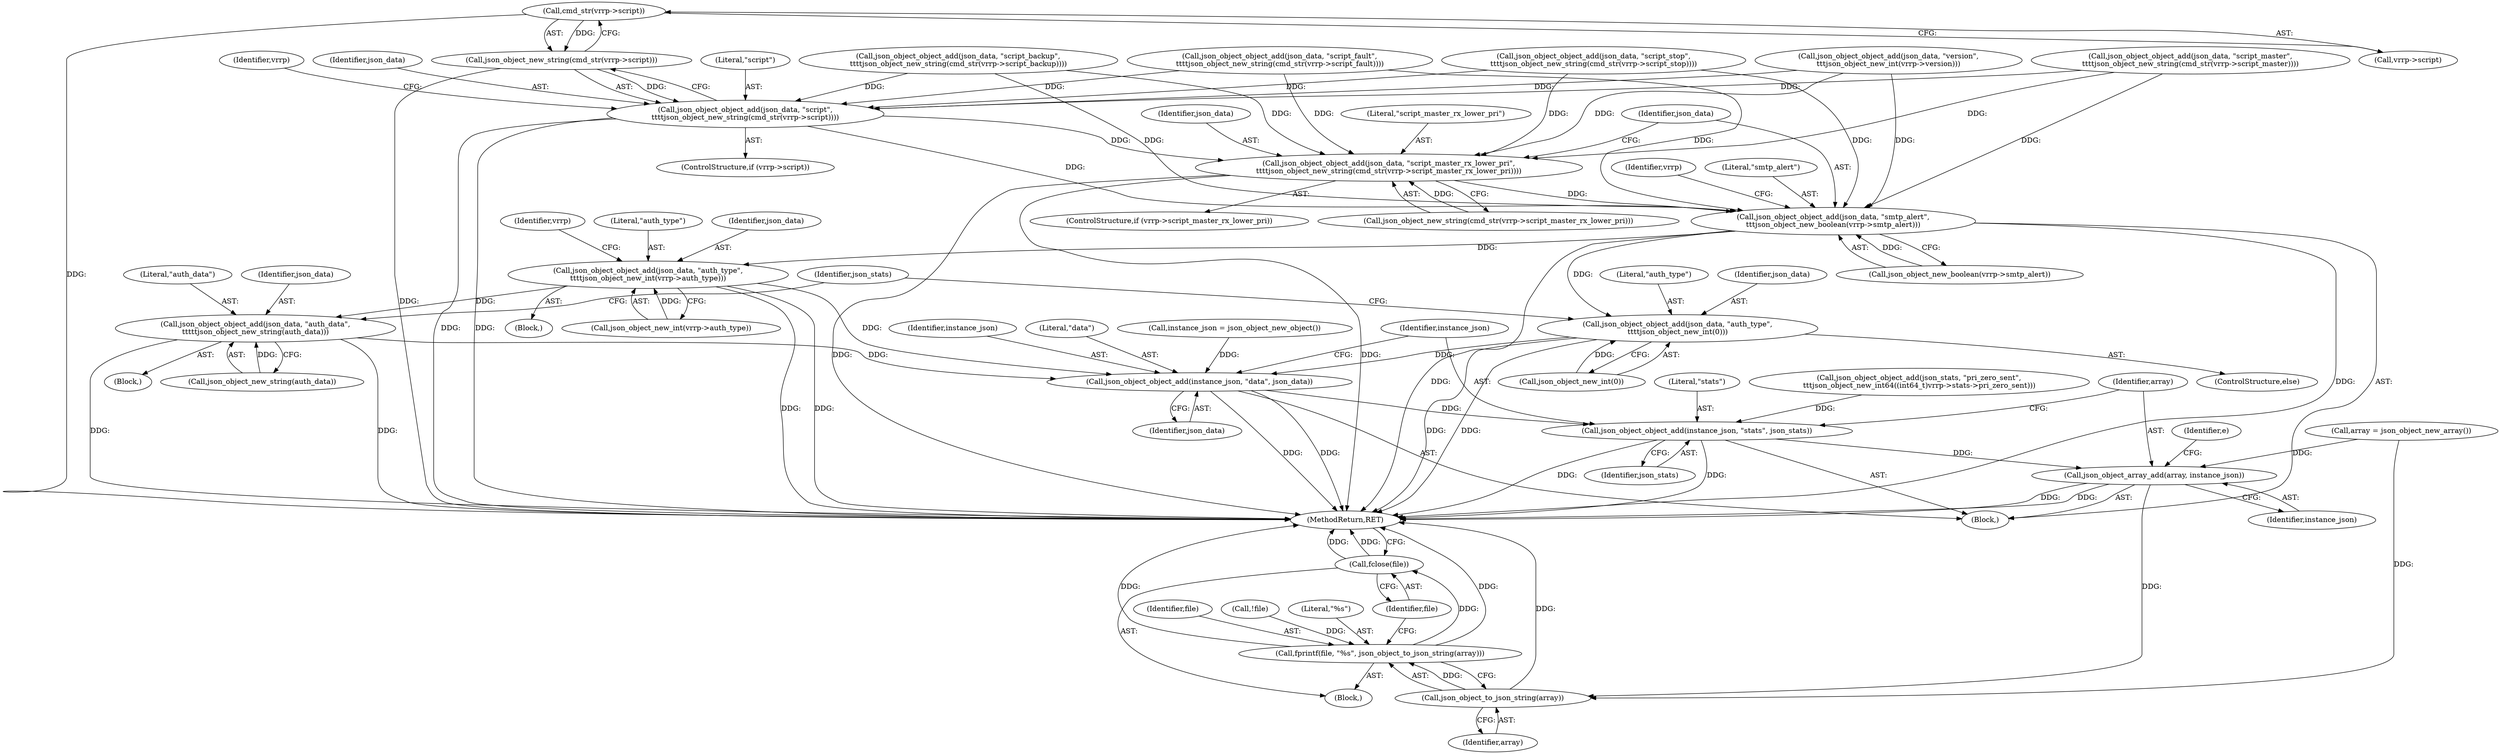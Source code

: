 digraph "0_keepalived_04f2d32871bb3b11d7dc024039952f2fe2750306_3@pointer" {
"1000729" [label="(Call,cmd_str(vrrp->script))"];
"1000728" [label="(Call,json_object_new_string(cmd_str(vrrp->script)))"];
"1000725" [label="(Call,json_object_object_add(json_data, \"script\",\n\t\t\t\tjson_object_new_string(cmd_str(vrrp->script))))"];
"1000737" [label="(Call,json_object_object_add(json_data, \"script_master_rx_lower_pri\",\n\t\t\t\tjson_object_new_string(cmd_str(vrrp->script_master_rx_lower_pri))))"];
"1000745" [label="(Call,json_object_object_add(json_data, \"smtp_alert\",\n\t\t\tjson_object_new_boolean(vrrp->smtp_alert)))"];
"1000757" [label="(Call,json_object_object_add(json_data, \"auth_type\",\n\t\t\t\tjson_object_new_int(vrrp->auth_type)))"];
"1000789" [label="(Call,json_object_object_add(json_data, \"auth_data\",\n\t\t\t\t\tjson_object_new_string(auth_data)))"];
"1000942" [label="(Call,json_object_object_add(instance_json, \"data\", json_data))"];
"1000946" [label="(Call,json_object_object_add(instance_json, \"stats\", json_stats))"];
"1000950" [label="(Call,json_object_array_add(array, instance_json))"];
"1000956" [label="(Call,json_object_to_json_string(array))"];
"1000953" [label="(Call,fprintf(file, \"%s\", json_object_to_json_string(array)))"];
"1000958" [label="(Call,fclose(file))"];
"1000795" [label="(Call,json_object_object_add(json_data, \"auth_type\",\n\t\t\t\tjson_object_new_int(0)))"];
"1000960" [label="(MethodReturn,RET)"];
"1000726" [label="(Identifier,json_data)"];
"1000797" [label="(Literal,\"auth_type\")"];
"1000767" [label="(Identifier,vrrp)"];
"1000954" [label="(Identifier,file)"];
"1000666" [label="(Call,json_object_object_add(json_data, \"version\",\n\t\t\tjson_object_new_int(vrrp->version)))"];
"1000102" [label="(Block,)"];
"1000727" [label="(Literal,\"script\")"];
"1000796" [label="(Identifier,json_data)"];
"1000757" [label="(Call,json_object_object_add(json_data, \"auth_type\",\n\t\t\t\tjson_object_new_int(vrrp->auth_type)))"];
"1000950" [label="(Call,json_object_array_add(array, instance_json))"];
"1000798" [label="(Call,json_object_new_int(0))"];
"1000931" [label="(Call,json_object_object_add(json_stats, \"pri_zero_sent\",\n\t\t\tjson_object_new_int64((int64_t)vrrp->stats->pri_zero_sent)))"];
"1000157" [label="(Call,instance_json = json_object_new_object())"];
"1000794" [label="(ControlStructure,else)"];
"1000770" [label="(Block,)"];
"1000756" [label="(Block,)"];
"1000949" [label="(Identifier,json_stats)"];
"1000946" [label="(Call,json_object_object_add(instance_json, \"stats\", json_stats))"];
"1000140" [label="(Identifier,e)"];
"1000141" [label="(Block,)"];
"1000118" [label="(Call,!file)"];
"1000677" [label="(Call,json_object_object_add(json_data, \"script_backup\",\n\t\t\t\tjson_object_new_string(cmd_str(vrrp->script_backup))))"];
"1000759" [label="(Literal,\"auth_type\")"];
"1000790" [label="(Identifier,json_data)"];
"1000958" [label="(Call,fclose(file))"];
"1000701" [label="(Call,json_object_object_add(json_data, \"script_fault\",\n\t\t\t\tjson_object_new_string(cmd_str(vrrp->script_fault))))"];
"1000957" [label="(Identifier,array)"];
"1000739" [label="(Literal,\"script_master_rx_lower_pri\")"];
"1000738" [label="(Identifier,json_data)"];
"1000746" [label="(Identifier,json_data)"];
"1000754" [label="(Identifier,vrrp)"];
"1000760" [label="(Call,json_object_new_int(vrrp->auth_type))"];
"1000728" [label="(Call,json_object_new_string(cmd_str(vrrp->script)))"];
"1000943" [label="(Identifier,instance_json)"];
"1000735" [label="(Identifier,vrrp)"];
"1000952" [label="(Identifier,instance_json)"];
"1000956" [label="(Call,json_object_to_json_string(array))"];
"1000748" [label="(Call,json_object_new_boolean(vrrp->smtp_alert))"];
"1000128" [label="(Call,array = json_object_new_array())"];
"1000721" [label="(ControlStructure,if (vrrp->script))"];
"1000713" [label="(Call,json_object_object_add(json_data, \"script_stop\",\n\t\t\t\tjson_object_new_string(cmd_str(vrrp->script_stop))))"];
"1000942" [label="(Call,json_object_object_add(instance_json, \"data\", json_data))"];
"1000725" [label="(Call,json_object_object_add(json_data, \"script\",\n\t\t\t\tjson_object_new_string(cmd_str(vrrp->script))))"];
"1000789" [label="(Call,json_object_object_add(json_data, \"auth_data\",\n\t\t\t\t\tjson_object_new_string(auth_data)))"];
"1000945" [label="(Identifier,json_data)"];
"1000944" [label="(Literal,\"data\")"];
"1000951" [label="(Identifier,array)"];
"1000792" [label="(Call,json_object_new_string(auth_data))"];
"1000959" [label="(Identifier,file)"];
"1000730" [label="(Call,vrrp->script)"];
"1000955" [label="(Literal,\"%s\")"];
"1000745" [label="(Call,json_object_object_add(json_data, \"smtp_alert\",\n\t\t\tjson_object_new_boolean(vrrp->smtp_alert)))"];
"1000791" [label="(Literal,\"auth_data\")"];
"1000801" [label="(Identifier,json_stats)"];
"1000948" [label="(Literal,\"stats\")"];
"1000747" [label="(Literal,\"smtp_alert\")"];
"1000689" [label="(Call,json_object_object_add(json_data, \"script_master\",\n\t\t\t\tjson_object_new_string(cmd_str(vrrp->script_master))))"];
"1000953" [label="(Call,fprintf(file, \"%s\", json_object_to_json_string(array)))"];
"1000733" [label="(ControlStructure,if (vrrp->script_master_rx_lower_pri))"];
"1000795" [label="(Call,json_object_object_add(json_data, \"auth_type\",\n\t\t\t\tjson_object_new_int(0)))"];
"1000758" [label="(Identifier,json_data)"];
"1000737" [label="(Call,json_object_object_add(json_data, \"script_master_rx_lower_pri\",\n\t\t\t\tjson_object_new_string(cmd_str(vrrp->script_master_rx_lower_pri))))"];
"1000947" [label="(Identifier,instance_json)"];
"1000740" [label="(Call,json_object_new_string(cmd_str(vrrp->script_master_rx_lower_pri)))"];
"1000729" [label="(Call,cmd_str(vrrp->script))"];
"1000729" -> "1000728"  [label="AST: "];
"1000729" -> "1000730"  [label="CFG: "];
"1000730" -> "1000729"  [label="AST: "];
"1000728" -> "1000729"  [label="CFG: "];
"1000729" -> "1000960"  [label="DDG: "];
"1000729" -> "1000728"  [label="DDG: "];
"1000728" -> "1000725"  [label="AST: "];
"1000725" -> "1000728"  [label="CFG: "];
"1000728" -> "1000960"  [label="DDG: "];
"1000728" -> "1000725"  [label="DDG: "];
"1000725" -> "1000721"  [label="AST: "];
"1000726" -> "1000725"  [label="AST: "];
"1000727" -> "1000725"  [label="AST: "];
"1000735" -> "1000725"  [label="CFG: "];
"1000725" -> "1000960"  [label="DDG: "];
"1000725" -> "1000960"  [label="DDG: "];
"1000713" -> "1000725"  [label="DDG: "];
"1000677" -> "1000725"  [label="DDG: "];
"1000689" -> "1000725"  [label="DDG: "];
"1000701" -> "1000725"  [label="DDG: "];
"1000666" -> "1000725"  [label="DDG: "];
"1000725" -> "1000737"  [label="DDG: "];
"1000725" -> "1000745"  [label="DDG: "];
"1000737" -> "1000733"  [label="AST: "];
"1000737" -> "1000740"  [label="CFG: "];
"1000738" -> "1000737"  [label="AST: "];
"1000739" -> "1000737"  [label="AST: "];
"1000740" -> "1000737"  [label="AST: "];
"1000746" -> "1000737"  [label="CFG: "];
"1000737" -> "1000960"  [label="DDG: "];
"1000737" -> "1000960"  [label="DDG: "];
"1000713" -> "1000737"  [label="DDG: "];
"1000677" -> "1000737"  [label="DDG: "];
"1000689" -> "1000737"  [label="DDG: "];
"1000701" -> "1000737"  [label="DDG: "];
"1000666" -> "1000737"  [label="DDG: "];
"1000740" -> "1000737"  [label="DDG: "];
"1000737" -> "1000745"  [label="DDG: "];
"1000745" -> "1000141"  [label="AST: "];
"1000745" -> "1000748"  [label="CFG: "];
"1000746" -> "1000745"  [label="AST: "];
"1000747" -> "1000745"  [label="AST: "];
"1000748" -> "1000745"  [label="AST: "];
"1000754" -> "1000745"  [label="CFG: "];
"1000745" -> "1000960"  [label="DDG: "];
"1000745" -> "1000960"  [label="DDG: "];
"1000713" -> "1000745"  [label="DDG: "];
"1000677" -> "1000745"  [label="DDG: "];
"1000689" -> "1000745"  [label="DDG: "];
"1000701" -> "1000745"  [label="DDG: "];
"1000666" -> "1000745"  [label="DDG: "];
"1000748" -> "1000745"  [label="DDG: "];
"1000745" -> "1000757"  [label="DDG: "];
"1000745" -> "1000795"  [label="DDG: "];
"1000757" -> "1000756"  [label="AST: "];
"1000757" -> "1000760"  [label="CFG: "];
"1000758" -> "1000757"  [label="AST: "];
"1000759" -> "1000757"  [label="AST: "];
"1000760" -> "1000757"  [label="AST: "];
"1000767" -> "1000757"  [label="CFG: "];
"1000757" -> "1000960"  [label="DDG: "];
"1000757" -> "1000960"  [label="DDG: "];
"1000760" -> "1000757"  [label="DDG: "];
"1000757" -> "1000789"  [label="DDG: "];
"1000757" -> "1000942"  [label="DDG: "];
"1000789" -> "1000770"  [label="AST: "];
"1000789" -> "1000792"  [label="CFG: "];
"1000790" -> "1000789"  [label="AST: "];
"1000791" -> "1000789"  [label="AST: "];
"1000792" -> "1000789"  [label="AST: "];
"1000801" -> "1000789"  [label="CFG: "];
"1000789" -> "1000960"  [label="DDG: "];
"1000789" -> "1000960"  [label="DDG: "];
"1000792" -> "1000789"  [label="DDG: "];
"1000789" -> "1000942"  [label="DDG: "];
"1000942" -> "1000141"  [label="AST: "];
"1000942" -> "1000945"  [label="CFG: "];
"1000943" -> "1000942"  [label="AST: "];
"1000944" -> "1000942"  [label="AST: "];
"1000945" -> "1000942"  [label="AST: "];
"1000947" -> "1000942"  [label="CFG: "];
"1000942" -> "1000960"  [label="DDG: "];
"1000942" -> "1000960"  [label="DDG: "];
"1000157" -> "1000942"  [label="DDG: "];
"1000795" -> "1000942"  [label="DDG: "];
"1000942" -> "1000946"  [label="DDG: "];
"1000946" -> "1000141"  [label="AST: "];
"1000946" -> "1000949"  [label="CFG: "];
"1000947" -> "1000946"  [label="AST: "];
"1000948" -> "1000946"  [label="AST: "];
"1000949" -> "1000946"  [label="AST: "];
"1000951" -> "1000946"  [label="CFG: "];
"1000946" -> "1000960"  [label="DDG: "];
"1000946" -> "1000960"  [label="DDG: "];
"1000931" -> "1000946"  [label="DDG: "];
"1000946" -> "1000950"  [label="DDG: "];
"1000950" -> "1000141"  [label="AST: "];
"1000950" -> "1000952"  [label="CFG: "];
"1000951" -> "1000950"  [label="AST: "];
"1000952" -> "1000950"  [label="AST: "];
"1000140" -> "1000950"  [label="CFG: "];
"1000950" -> "1000960"  [label="DDG: "];
"1000950" -> "1000960"  [label="DDG: "];
"1000128" -> "1000950"  [label="DDG: "];
"1000950" -> "1000956"  [label="DDG: "];
"1000956" -> "1000953"  [label="AST: "];
"1000956" -> "1000957"  [label="CFG: "];
"1000957" -> "1000956"  [label="AST: "];
"1000953" -> "1000956"  [label="CFG: "];
"1000956" -> "1000960"  [label="DDG: "];
"1000956" -> "1000953"  [label="DDG: "];
"1000128" -> "1000956"  [label="DDG: "];
"1000953" -> "1000102"  [label="AST: "];
"1000954" -> "1000953"  [label="AST: "];
"1000955" -> "1000953"  [label="AST: "];
"1000959" -> "1000953"  [label="CFG: "];
"1000953" -> "1000960"  [label="DDG: "];
"1000953" -> "1000960"  [label="DDG: "];
"1000118" -> "1000953"  [label="DDG: "];
"1000953" -> "1000958"  [label="DDG: "];
"1000958" -> "1000102"  [label="AST: "];
"1000958" -> "1000959"  [label="CFG: "];
"1000959" -> "1000958"  [label="AST: "];
"1000960" -> "1000958"  [label="CFG: "];
"1000958" -> "1000960"  [label="DDG: "];
"1000958" -> "1000960"  [label="DDG: "];
"1000795" -> "1000794"  [label="AST: "];
"1000795" -> "1000798"  [label="CFG: "];
"1000796" -> "1000795"  [label="AST: "];
"1000797" -> "1000795"  [label="AST: "];
"1000798" -> "1000795"  [label="AST: "];
"1000801" -> "1000795"  [label="CFG: "];
"1000795" -> "1000960"  [label="DDG: "];
"1000795" -> "1000960"  [label="DDG: "];
"1000798" -> "1000795"  [label="DDG: "];
}
